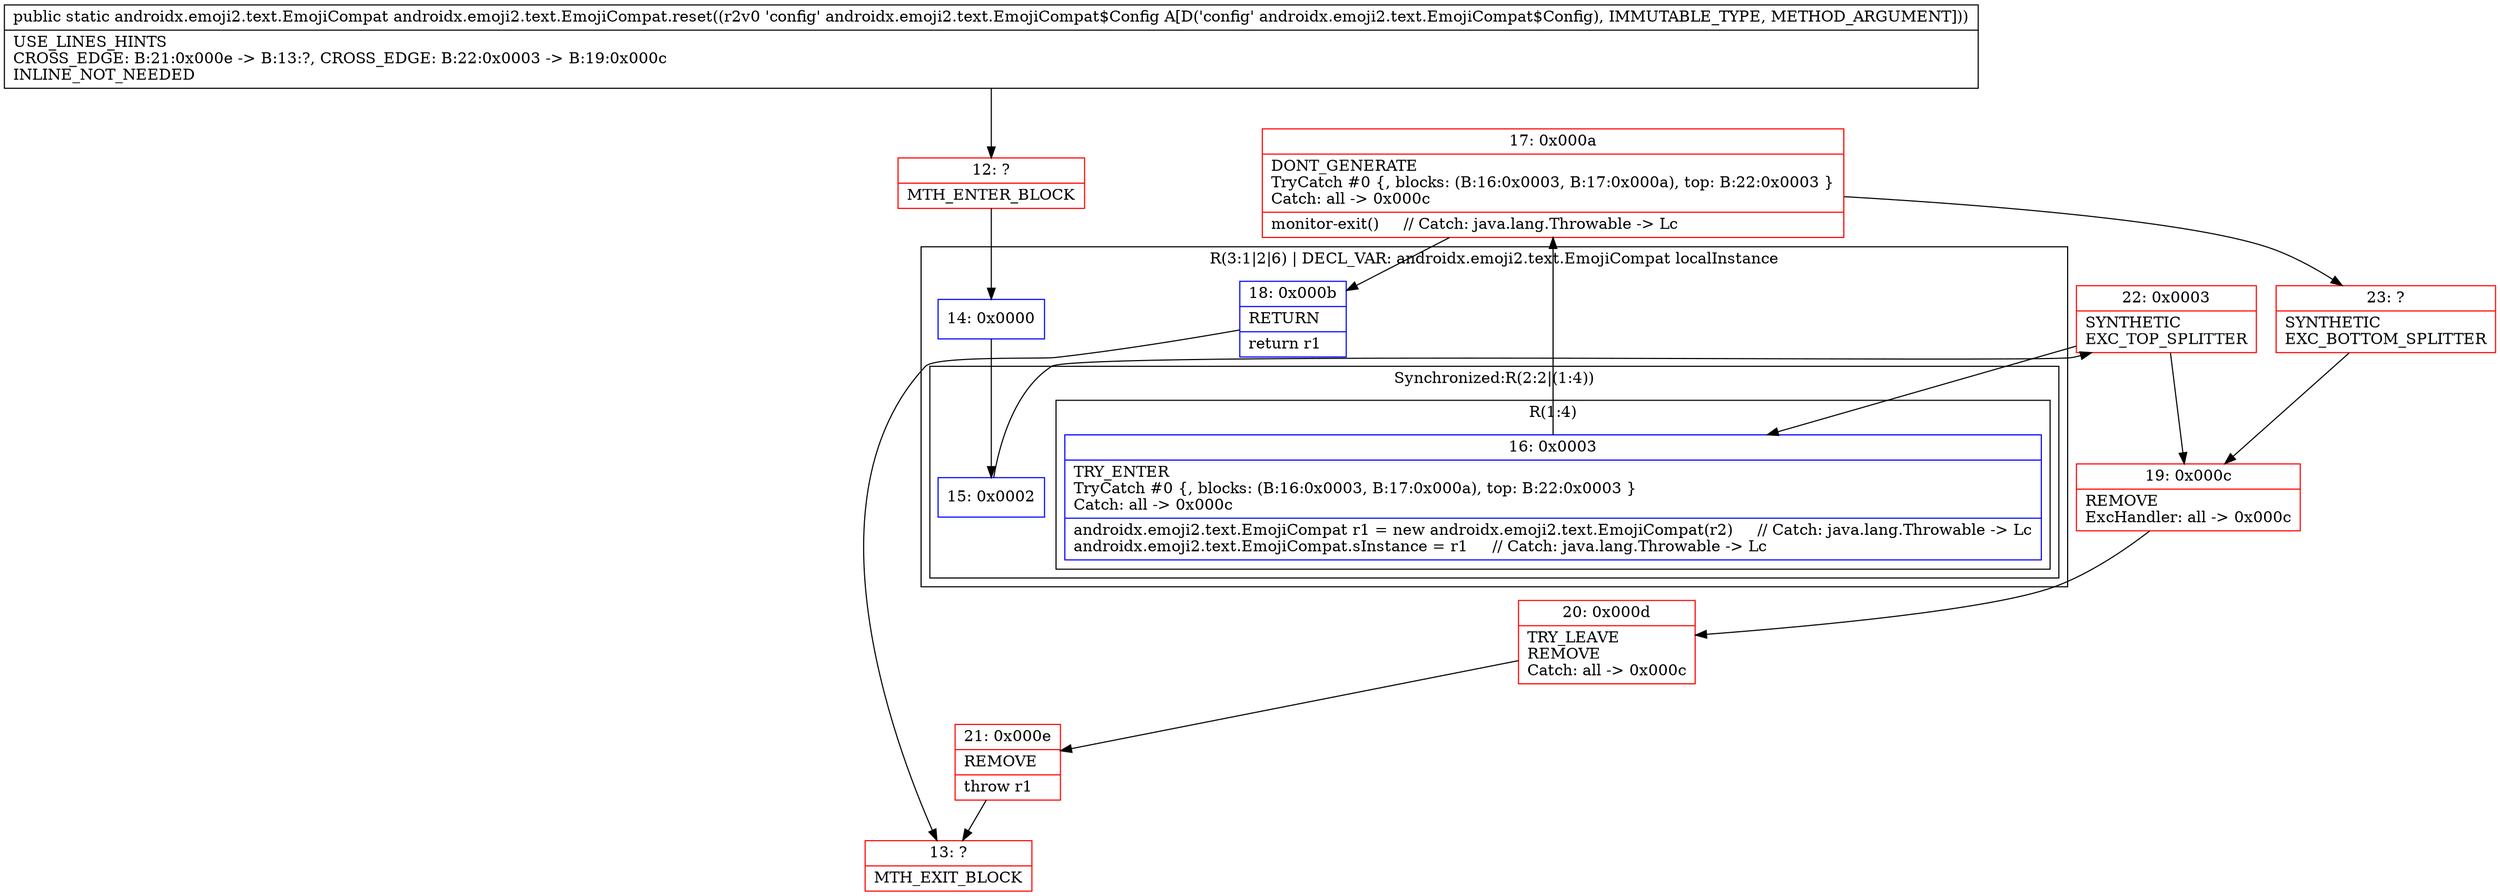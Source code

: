 digraph "CFG forandroidx.emoji2.text.EmojiCompat.reset(Landroidx\/emoji2\/text\/EmojiCompat$Config;)Landroidx\/emoji2\/text\/EmojiCompat;" {
subgraph cluster_Region_2075354232 {
label = "R(3:1|2|6) | DECL_VAR: androidx.emoji2.text.EmojiCompat localInstance\l";
node [shape=record,color=blue];
Node_14 [shape=record,label="{14\:\ 0x0000}"];
subgraph cluster_SynchronizedRegion_985212770 {
label = "Synchronized:R(2:2|(1:4))";
node [shape=record,color=blue];
Node_15 [shape=record,label="{15\:\ 0x0002}"];
subgraph cluster_Region_1265350653 {
label = "R(1:4)";
node [shape=record,color=blue];
Node_16 [shape=record,label="{16\:\ 0x0003|TRY_ENTER\lTryCatch #0 \{, blocks: (B:16:0x0003, B:17:0x000a), top: B:22:0x0003 \}\lCatch: all \-\> 0x000c\l|androidx.emoji2.text.EmojiCompat r1 = new androidx.emoji2.text.EmojiCompat(r2)     \/\/ Catch: java.lang.Throwable \-\> Lc\landroidx.emoji2.text.EmojiCompat.sInstance = r1     \/\/ Catch: java.lang.Throwable \-\> Lc\l}"];
}
}
Node_18 [shape=record,label="{18\:\ 0x000b|RETURN\l|return r1\l}"];
}
Node_12 [shape=record,color=red,label="{12\:\ ?|MTH_ENTER_BLOCK\l}"];
Node_22 [shape=record,color=red,label="{22\:\ 0x0003|SYNTHETIC\lEXC_TOP_SPLITTER\l}"];
Node_17 [shape=record,color=red,label="{17\:\ 0x000a|DONT_GENERATE\lTryCatch #0 \{, blocks: (B:16:0x0003, B:17:0x000a), top: B:22:0x0003 \}\lCatch: all \-\> 0x000c\l|monitor\-exit()     \/\/ Catch: java.lang.Throwable \-\> Lc\l}"];
Node_13 [shape=record,color=red,label="{13\:\ ?|MTH_EXIT_BLOCK\l}"];
Node_23 [shape=record,color=red,label="{23\:\ ?|SYNTHETIC\lEXC_BOTTOM_SPLITTER\l}"];
Node_19 [shape=record,color=red,label="{19\:\ 0x000c|REMOVE\lExcHandler: all \-\> 0x000c\l}"];
Node_20 [shape=record,color=red,label="{20\:\ 0x000d|TRY_LEAVE\lREMOVE\lCatch: all \-\> 0x000c\l}"];
Node_21 [shape=record,color=red,label="{21\:\ 0x000e|REMOVE\l|throw r1\l}"];
MethodNode[shape=record,label="{public static androidx.emoji2.text.EmojiCompat androidx.emoji2.text.EmojiCompat.reset((r2v0 'config' androidx.emoji2.text.EmojiCompat$Config A[D('config' androidx.emoji2.text.EmojiCompat$Config), IMMUTABLE_TYPE, METHOD_ARGUMENT]))  | USE_LINES_HINTS\lCROSS_EDGE: B:21:0x000e \-\> B:13:?, CROSS_EDGE: B:22:0x0003 \-\> B:19:0x000c\lINLINE_NOT_NEEDED\l}"];
MethodNode -> Node_12;Node_14 -> Node_15;
Node_15 -> Node_22;
Node_16 -> Node_17;
Node_18 -> Node_13;
Node_12 -> Node_14;
Node_22 -> Node_16;
Node_22 -> Node_19;
Node_17 -> Node_18;
Node_17 -> Node_23;
Node_23 -> Node_19;
Node_19 -> Node_20;
Node_20 -> Node_21;
Node_21 -> Node_13;
}

